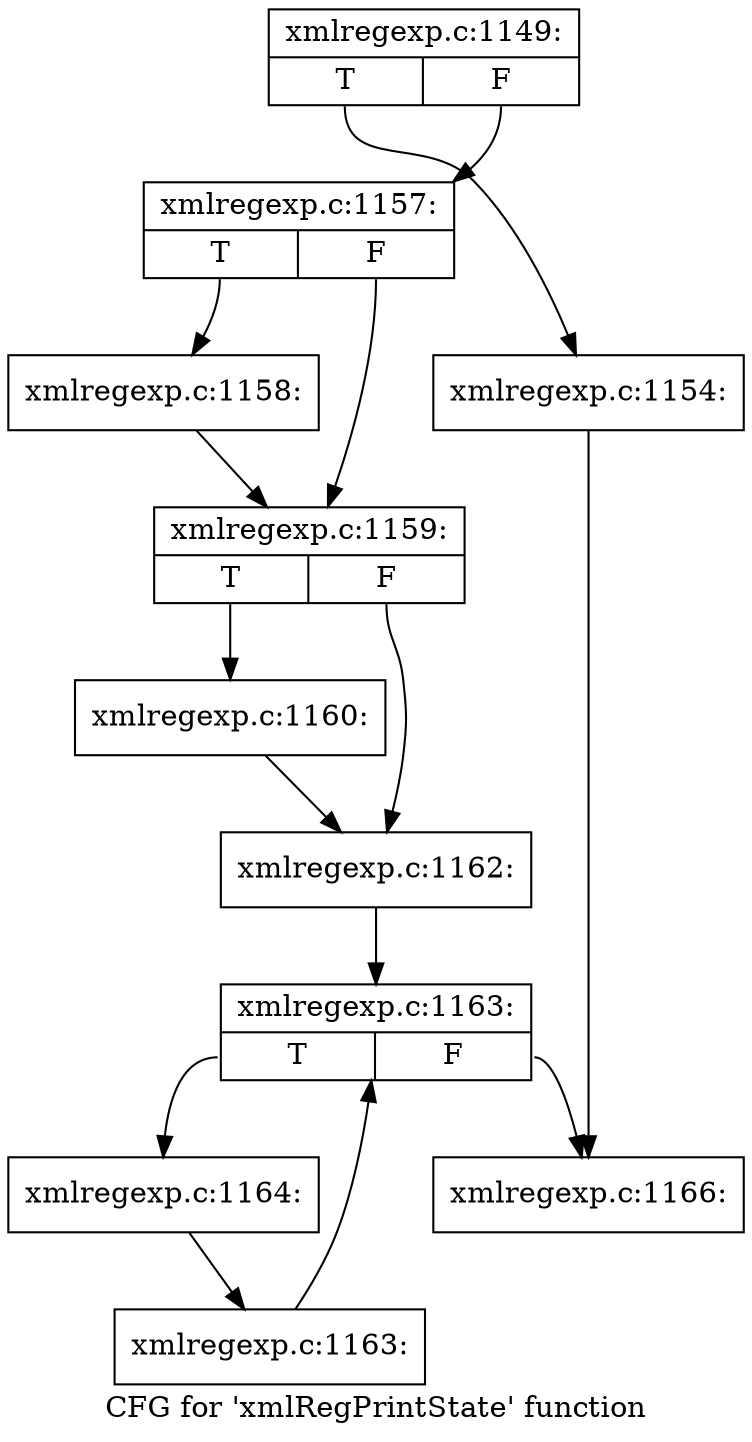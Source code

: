 digraph "CFG for 'xmlRegPrintState' function" {
	label="CFG for 'xmlRegPrintState' function";

	Node0x42a6a70 [shape=record,label="{xmlregexp.c:1149:|{<s0>T|<s1>F}}"];
	Node0x42a6a70:s0 -> Node0x42a9160;
	Node0x42a6a70:s1 -> Node0x42a91b0;
	Node0x42a9160 [shape=record,label="{xmlregexp.c:1154:}"];
	Node0x42a9160 -> Node0x42aae40;
	Node0x42a91b0 [shape=record,label="{xmlregexp.c:1157:|{<s0>T|<s1>F}}"];
	Node0x42a91b0:s0 -> Node0x42a97c0;
	Node0x42a91b0:s1 -> Node0x42a9810;
	Node0x42a97c0 [shape=record,label="{xmlregexp.c:1158:}"];
	Node0x42a97c0 -> Node0x42a9810;
	Node0x42a9810 [shape=record,label="{xmlregexp.c:1159:|{<s0>T|<s1>F}}"];
	Node0x42a9810:s0 -> Node0x42a9fd0;
	Node0x42a9810:s1 -> Node0x42aa020;
	Node0x42a9fd0 [shape=record,label="{xmlregexp.c:1160:}"];
	Node0x42a9fd0 -> Node0x42aa020;
	Node0x42aa020 [shape=record,label="{xmlregexp.c:1162:}"];
	Node0x42aa020 -> Node0x42aafe0;
	Node0x42aafe0 [shape=record,label="{xmlregexp.c:1163:|{<s0>T|<s1>F}}"];
	Node0x42aafe0:s0 -> Node0x42ab2c0;
	Node0x42aafe0:s1 -> Node0x42aae40;
	Node0x42ab2c0 [shape=record,label="{xmlregexp.c:1164:}"];
	Node0x42ab2c0 -> Node0x42ab230;
	Node0x42ab230 [shape=record,label="{xmlregexp.c:1163:}"];
	Node0x42ab230 -> Node0x42aafe0;
	Node0x42aae40 [shape=record,label="{xmlregexp.c:1166:}"];
}
